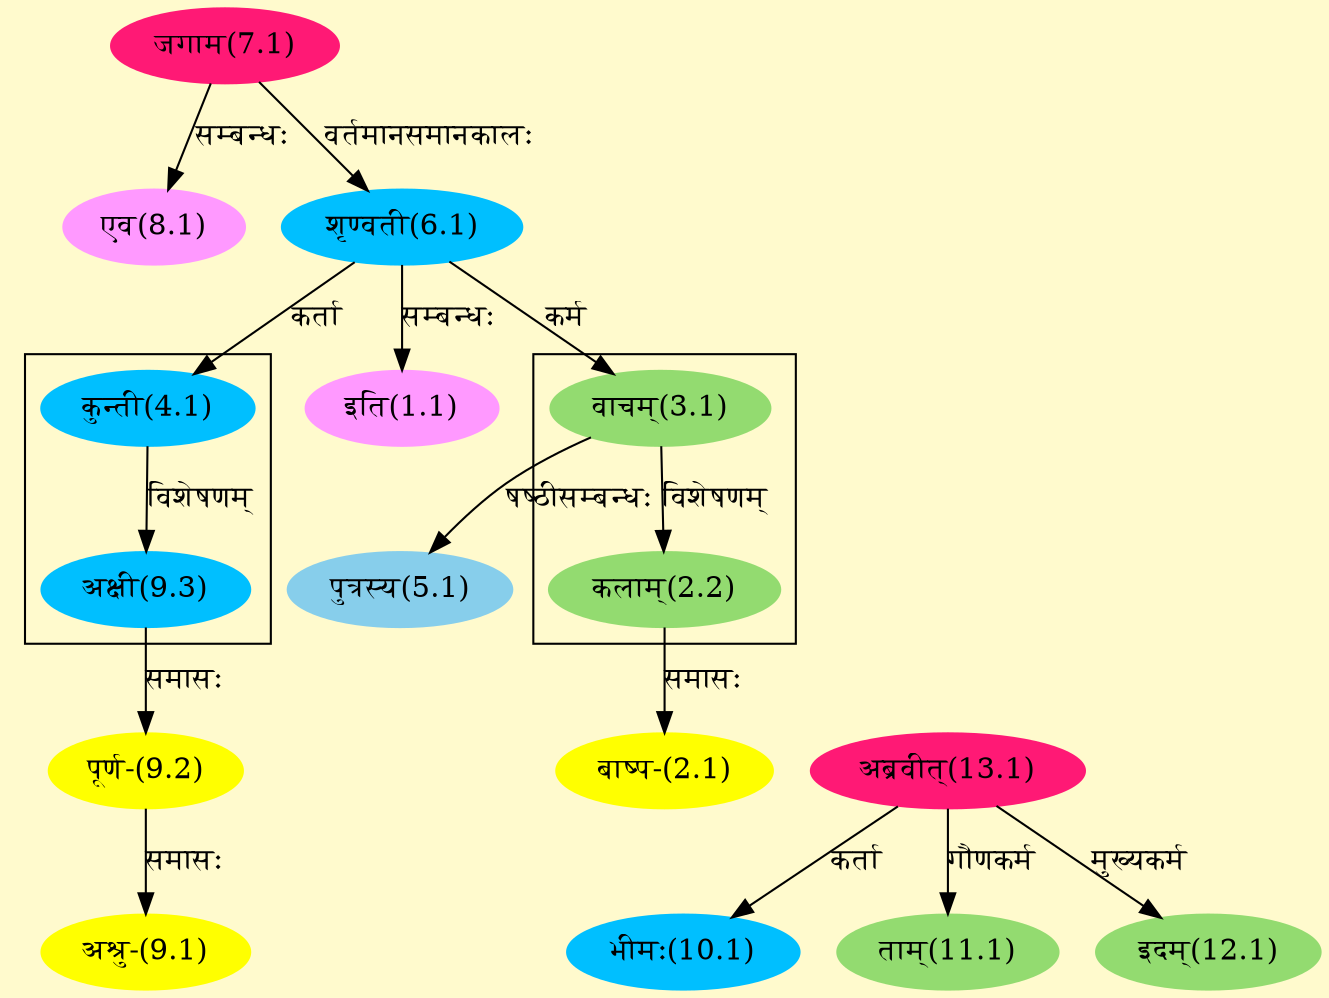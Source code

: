 digraph G{
rankdir=BT;
 compound=true;
 bgcolor="lemonchiffon1";

subgraph cluster_1{
Node2_2 [style=filled, color="#93DB70" label = "कलाम्(2.2)"]
Node3_1 [style=filled, color="#93DB70" label = "वाचम्(3.1)"]

}

subgraph cluster_2{
Node9_3 [style=filled, color="#00BFFF" label = "अक्षी(9.3)"]
Node4_1 [style=filled, color="#00BFFF" label = "कुन्ती(4.1)"]

}
Node1_1 [style=filled, color="#FF99FF" label = "इति(1.1)"]
Node6_1 [style=filled, color="#00BFFF" label = "शृण्वती(6.1)"]
Node2_1 [style=filled, color="#FFFF00" label = "बाष्प-(2.1)"]
Node2_2 [style=filled, color="#93DB70" label = "कलाम्(2.2)"]
Node3_1 [style=filled, color="#93DB70" label = "वाचम्(3.1)"]
Node4_1 [style=filled, color="#00BFFF" label = "कुन्ती(4.1)"]
Node5_1 [style=filled, color="#87CEEB" label = "पुत्रस्य(5.1)"]
Node7_1 [style=filled, color="#FF1975" label = "जगाम(7.1)"]
Node [style=filled, color="" label = "()"]
Node8_1 [style=filled, color="#FF99FF" label = "एव(8.1)"]
Node9_1 [style=filled, color="#FFFF00" label = "अश्रु-(9.1)"]
Node9_2 [style=filled, color="#FFFF00" label = "पूर्ण-(9.2)"]
Node9_3 [style=filled, color="#00BFFF" label = "अक्षी(9.3)"]
Node10_1 [style=filled, color="#00BFFF" label = "भीमः(10.1)"]
Node13_1 [style=filled, color="#FF1975" label = "अब्रवीत्(13.1)"]
Node11_1 [style=filled, color="#93DB70" label = "ताम्(11.1)"]
Node12_1 [style=filled, color="#93DB70" label = "इदम्(12.1)"]
/* Start of Relations section */

Node1_1 -> Node6_1 [  label="सम्बन्धः"  dir="back" ]
Node2_1 -> Node2_2 [  label="समासः"  dir="back" ]
Node2_2 -> Node3_1 [  label="विशेषणम्"  dir="back" ]
Node3_1 -> Node6_1 [  label="कर्म"  dir="back" ]
Node4_1 -> Node6_1 [  label="कर्ता"  dir="back" ]
Node5_1 -> Node3_1 [  label="षष्ठीसम्बन्धः"  dir="back" ]
Node6_1 -> Node7_1 [  label="वर्तमानसमानकालः"  dir="back" ]
Node8_1 -> Node7_1 [  label="सम्बन्धः"  dir="back" ]
Node9_1 -> Node9_2 [  label="समासः"  dir="back" ]
Node9_2 -> Node9_3 [  label="समासः"  dir="back" ]
Node9_3 -> Node4_1 [  label="विशेषणम्"  dir="back" ]
Node10_1 -> Node13_1 [  label="कर्ता"  dir="back" ]
Node11_1 -> Node13_1 [  label="गौणकर्म"  dir="back" ]
Node12_1 -> Node13_1 [  label="मुख्यकर्म"  dir="back" ]
}
